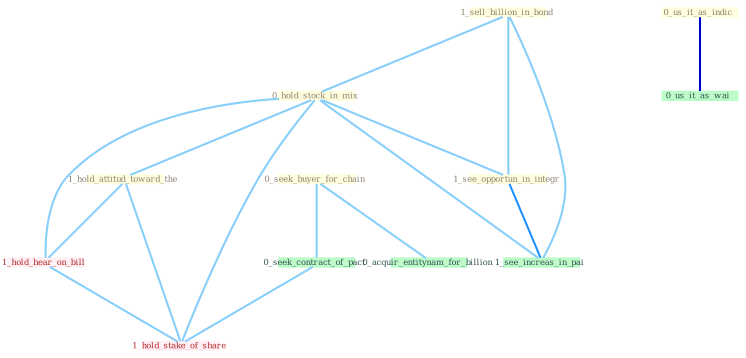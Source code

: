 Graph G{ 
    node
    [shape=polygon,style=filled,width=.5,height=.06,color="#BDFCC9",fixedsize=true,fontsize=4,
    fontcolor="#2f4f4f"];
    {node
    [color="#ffffe0", fontcolor="#8b7d6b"] "1_sell_billion_in_bond " "0_hold_stock_in_mix " "0_seek_buyer_for_chain " "1_hold_attitud_toward_the " "0_us_it_as_indic " "1_see_opportun_in_integr "}
{node [color="#fff0f5", fontcolor="#b22222"] "1_hold_hear_on_bill " "1_hold_stake_of_share "}
edge [color="#B0E2FF"];

	"1_sell_billion_in_bond " -- "0_hold_stock_in_mix " [w="1", color="#87cefa" ];
	"1_sell_billion_in_bond " -- "1_see_opportun_in_integr " [w="1", color="#87cefa" ];
	"1_sell_billion_in_bond " -- "1_see_increas_in_pai " [w="1", color="#87cefa" ];
	"0_hold_stock_in_mix " -- "1_hold_attitud_toward_the " [w="1", color="#87cefa" ];
	"0_hold_stock_in_mix " -- "1_see_opportun_in_integr " [w="1", color="#87cefa" ];
	"0_hold_stock_in_mix " -- "1_see_increas_in_pai " [w="1", color="#87cefa" ];
	"0_hold_stock_in_mix " -- "1_hold_hear_on_bill " [w="1", color="#87cefa" ];
	"0_hold_stock_in_mix " -- "1_hold_stake_of_share " [w="1", color="#87cefa" ];
	"0_seek_buyer_for_chain " -- "0_seek_contract_of_pact " [w="1", color="#87cefa" ];
	"0_seek_buyer_for_chain " -- "0_acquir_entitynam_for_billion " [w="1", color="#87cefa" ];
	"1_hold_attitud_toward_the " -- "1_hold_hear_on_bill " [w="1", color="#87cefa" ];
	"1_hold_attitud_toward_the " -- "1_hold_stake_of_share " [w="1", color="#87cefa" ];
	"0_us_it_as_indic " -- "0_us_it_as_wai " [w="3", color="#0000cd" , len=0.6];
	"1_see_opportun_in_integr " -- "1_see_increas_in_pai " [w="2", color="#1e90ff" , len=0.8];
	"0_seek_contract_of_pact " -- "1_hold_stake_of_share " [w="1", color="#87cefa" ];
	"1_hold_hear_on_bill " -- "1_hold_stake_of_share " [w="1", color="#87cefa" ];
}